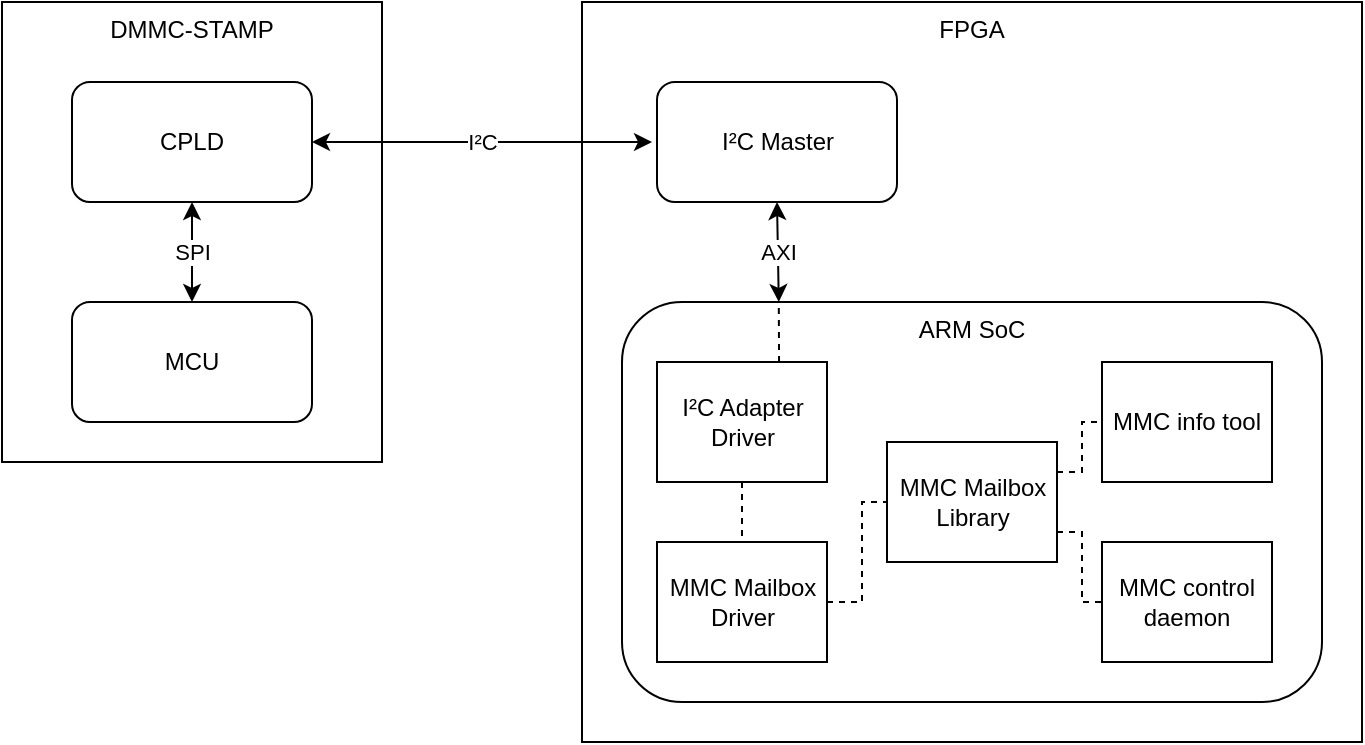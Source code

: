 <mxfile version="19.0.3" type="device"><diagram id="Yzxpn7n5iX9V7iIQtY-G" name="Page-1"><mxGraphModel dx="1473" dy="1057" grid="1" gridSize="10" guides="1" tooltips="1" connect="1" arrows="1" fold="1" page="1" pageScale="1" pageWidth="850" pageHeight="1100" math="0" shadow="0"><root><mxCell id="0"/><mxCell id="1" parent="0"/><mxCell id="ehwoYGlzg0OJtdq5tpYY-1" value="DMMC-STAMP" style="rounded=0;whiteSpace=wrap;html=1;labelPosition=center;verticalLabelPosition=middle;align=center;verticalAlign=top;" parent="1" vertex="1"><mxGeometry x="80" y="320" width="190" height="230" as="geometry"/></mxCell><mxCell id="ehwoYGlzg0OJtdq5tpYY-2" value="MCU" style="rounded=1;whiteSpace=wrap;html=1;" parent="1" vertex="1"><mxGeometry x="115" y="470" width="120" height="60" as="geometry"/></mxCell><mxCell id="ehwoYGlzg0OJtdq5tpYY-3" value="CPLD" style="rounded=1;whiteSpace=wrap;html=1;" parent="1" vertex="1"><mxGeometry x="115" y="360" width="120" height="60" as="geometry"/></mxCell><mxCell id="ehwoYGlzg0OJtdq5tpYY-4" value="SPI" style="endArrow=classic;startArrow=classic;html=1;exitX=0.5;exitY=0;exitDx=0;exitDy=0;entryX=0.5;entryY=1;entryDx=0;entryDy=0;" parent="1" source="ehwoYGlzg0OJtdq5tpYY-2" target="ehwoYGlzg0OJtdq5tpYY-3" edge="1"><mxGeometry width="50" height="50" relative="1" as="geometry"><mxPoint x="120" y="470" as="sourcePoint"/><mxPoint x="170" y="420" as="targetPoint"/></mxGeometry></mxCell><mxCell id="xRyhWBXQhQrXOV6osd7i-1" value="FPGA" style="rounded=0;whiteSpace=wrap;html=1;labelPosition=center;verticalLabelPosition=middle;align=center;verticalAlign=top;" parent="1" vertex="1"><mxGeometry x="370" y="320" width="390" height="370" as="geometry"/></mxCell><mxCell id="xRyhWBXQhQrXOV6osd7i-2" value="ARM SoC" style="rounded=1;whiteSpace=wrap;html=1;verticalAlign=top;" parent="1" vertex="1"><mxGeometry x="390" y="470" width="350" height="200" as="geometry"/></mxCell><mxCell id="xRyhWBXQhQrXOV6osd7i-3" value="I²C Master" style="rounded=1;whiteSpace=wrap;html=1;" parent="1" vertex="1"><mxGeometry x="407.5" y="360" width="120" height="60" as="geometry"/></mxCell><mxCell id="xRyhWBXQhQrXOV6osd7i-4" value="AXI" style="endArrow=classic;startArrow=classic;html=1;exitX=0.224;exitY=0;exitDx=0;exitDy=0;entryX=0.5;entryY=1;entryDx=0;entryDy=0;exitPerimeter=0;" parent="1" source="xRyhWBXQhQrXOV6osd7i-2" target="xRyhWBXQhQrXOV6osd7i-3" edge="1"><mxGeometry width="50" height="50" relative="1" as="geometry"><mxPoint x="410" y="470" as="sourcePoint"/><mxPoint x="460" y="420" as="targetPoint"/></mxGeometry></mxCell><mxCell id="xRyhWBXQhQrXOV6osd7i-5" value="I²C Adapter&lt;br&gt;Driver" style="rounded=0;whiteSpace=wrap;html=1;" parent="1" vertex="1"><mxGeometry x="407.5" y="500" width="85" height="60" as="geometry"/></mxCell><mxCell id="xRyhWBXQhQrXOV6osd7i-11" value="I²C" style="endArrow=classic;startArrow=classic;html=1;rounded=0;fontFamily=Helvetica;" parent="1" source="ehwoYGlzg0OJtdq5tpYY-3" edge="1"><mxGeometry width="50" height="50" relative="1" as="geometry"><mxPoint x="355" y="440" as="sourcePoint"/><mxPoint x="405" y="390" as="targetPoint"/></mxGeometry></mxCell><mxCell id="xRyhWBXQhQrXOV6osd7i-13" value="MMC Mailbox&lt;br&gt;Driver" style="rounded=0;whiteSpace=wrap;html=1;" parent="1" vertex="1"><mxGeometry x="407.5" y="590" width="85" height="60" as="geometry"/></mxCell><mxCell id="xRyhWBXQhQrXOV6osd7i-14" value="MMC Mailbox Library" style="rounded=0;whiteSpace=wrap;html=1;" parent="1" vertex="1"><mxGeometry x="522.5" y="540" width="85" height="60" as="geometry"/></mxCell><mxCell id="xRyhWBXQhQrXOV6osd7i-20" value="MMC info tool" style="rounded=0;whiteSpace=wrap;html=1;" parent="1" vertex="1"><mxGeometry x="630" y="500" width="85" height="60" as="geometry"/></mxCell><mxCell id="xRyhWBXQhQrXOV6osd7i-21" value="MMC control daemon" style="rounded=0;whiteSpace=wrap;html=1;" parent="1" vertex="1"><mxGeometry x="630" y="590" width="85" height="60" as="geometry"/></mxCell><mxCell id="xRyhWBXQhQrXOV6osd7i-24" value="" style="endArrow=none;dashed=1;html=1;rounded=0;fontFamily=Courier New;fontSize=8;entryX=0.224;entryY=0;entryDx=0;entryDy=0;entryPerimeter=0;exitX=0.718;exitY=0.001;exitDx=0;exitDy=0;exitPerimeter=0;" parent="1" source="xRyhWBXQhQrXOV6osd7i-5" target="xRyhWBXQhQrXOV6osd7i-2" edge="1"><mxGeometry width="50" height="50" relative="1" as="geometry"><mxPoint x="550" y="480" as="sourcePoint"/><mxPoint x="600" y="430" as="targetPoint"/></mxGeometry></mxCell><mxCell id="xRyhWBXQhQrXOV6osd7i-25" value="" style="endArrow=none;dashed=1;html=1;rounded=0;fontFamily=Courier New;fontSize=8;entryX=0.5;entryY=0;entryDx=0;entryDy=0;exitX=0.5;exitY=1;exitDx=0;exitDy=0;" parent="1" source="xRyhWBXQhQrXOV6osd7i-5" target="xRyhWBXQhQrXOV6osd7i-13" edge="1"><mxGeometry width="50" height="50" relative="1" as="geometry"><mxPoint x="460" y="560" as="sourcePoint"/><mxPoint x="510" y="510" as="targetPoint"/></mxGeometry></mxCell><mxCell id="xRyhWBXQhQrXOV6osd7i-26" value="" style="endArrow=none;dashed=1;html=1;rounded=0;fontFamily=Courier New;fontSize=8;exitX=1;exitY=0.5;exitDx=0;exitDy=0;entryX=0;entryY=0.5;entryDx=0;entryDy=0;" parent="1" source="xRyhWBXQhQrXOV6osd7i-13" target="xRyhWBXQhQrXOV6osd7i-14" edge="1"><mxGeometry width="50" height="50" relative="1" as="geometry"><mxPoint x="492.5" y="620" as="sourcePoint"/><mxPoint x="542.5" y="570" as="targetPoint"/><Array as="points"><mxPoint x="510" y="620"/><mxPoint x="510" y="570"/></Array></mxGeometry></mxCell><mxCell id="xRyhWBXQhQrXOV6osd7i-29" value="" style="endArrow=none;dashed=1;html=1;rounded=0;fontFamily=Courier New;fontSize=8;entryX=0;entryY=0.5;entryDx=0;entryDy=0;exitX=1;exitY=0.25;exitDx=0;exitDy=0;" parent="1" source="xRyhWBXQhQrXOV6osd7i-14" target="xRyhWBXQhQrXOV6osd7i-20" edge="1"><mxGeometry width="50" height="50" relative="1" as="geometry"><mxPoint x="570" y="580" as="sourcePoint"/><mxPoint x="620" y="530" as="targetPoint"/><Array as="points"><mxPoint x="620" y="555"/><mxPoint x="620" y="530"/></Array></mxGeometry></mxCell><mxCell id="xRyhWBXQhQrXOV6osd7i-30" value="" style="endArrow=none;dashed=1;html=1;rounded=0;fontFamily=Courier New;fontSize=8;exitX=1;exitY=0.75;exitDx=0;exitDy=0;entryX=0;entryY=0.5;entryDx=0;entryDy=0;" parent="1" source="xRyhWBXQhQrXOV6osd7i-14" target="xRyhWBXQhQrXOV6osd7i-21" edge="1"><mxGeometry width="50" height="50" relative="1" as="geometry"><mxPoint x="607.5" y="580" as="sourcePoint"/><mxPoint x="657.5" y="530" as="targetPoint"/><Array as="points"><mxPoint x="620" y="585"/><mxPoint x="620" y="620"/></Array></mxGeometry></mxCell></root></mxGraphModel></diagram></mxfile>